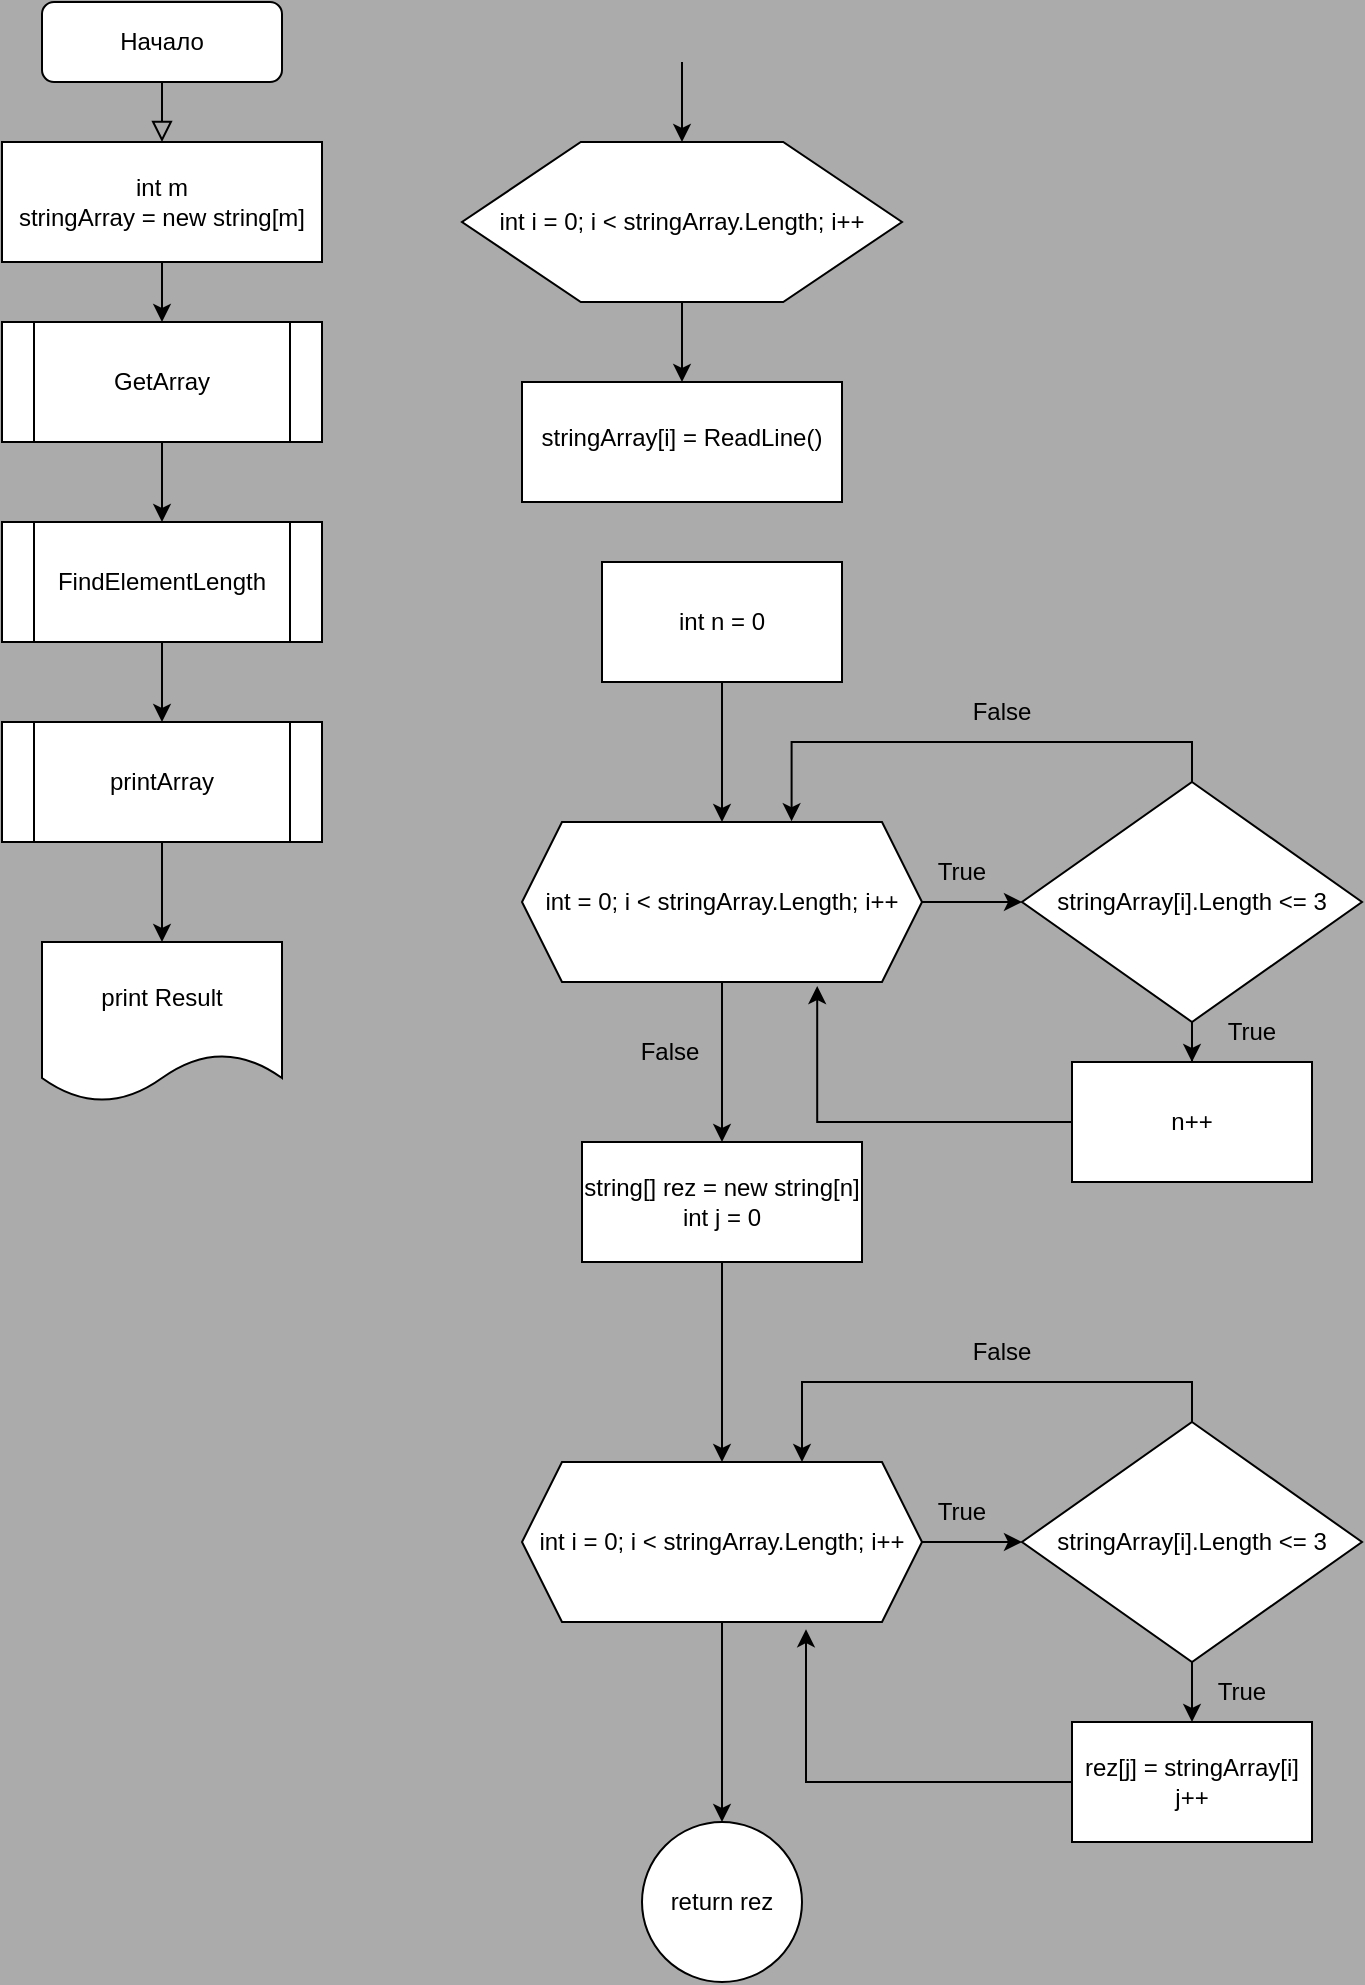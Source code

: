 <mxfile version="21.2.3" type="device">
  <diagram id="C5RBs43oDa-KdzZeNtuy" name="Page-1">
    <mxGraphModel dx="1670" dy="962" grid="0" gridSize="10" guides="1" tooltips="1" connect="1" arrows="1" fold="1" page="1" pageScale="1" pageWidth="827" pageHeight="1169" background="#ababab" math="0" shadow="0">
      <root>
        <mxCell id="WIyWlLk6GJQsqaUBKTNV-0" />
        <mxCell id="WIyWlLk6GJQsqaUBKTNV-1" parent="WIyWlLk6GJQsqaUBKTNV-0" />
        <mxCell id="WIyWlLk6GJQsqaUBKTNV-2" value="" style="rounded=0;html=1;jettySize=auto;orthogonalLoop=1;fontSize=11;endArrow=block;endFill=0;endSize=8;strokeWidth=1;shadow=0;labelBackgroundColor=none;edgeStyle=orthogonalEdgeStyle;entryX=0.5;entryY=0;entryDx=0;entryDy=0;" parent="WIyWlLk6GJQsqaUBKTNV-1" source="WIyWlLk6GJQsqaUBKTNV-3" target="bRcd3tsrmVjivhuewSI--0" edge="1">
          <mxGeometry relative="1" as="geometry">
            <mxPoint x="130" y="110" as="targetPoint" />
          </mxGeometry>
        </mxCell>
        <mxCell id="WIyWlLk6GJQsqaUBKTNV-3" value="Начало" style="rounded=1;whiteSpace=wrap;html=1;fontSize=12;glass=0;strokeWidth=1;shadow=0;" parent="WIyWlLk6GJQsqaUBKTNV-1" vertex="1">
          <mxGeometry x="50" y="20" width="120" height="40" as="geometry" />
        </mxCell>
        <mxCell id="bRcd3tsrmVjivhuewSI--2" style="edgeStyle=orthogonalEdgeStyle;rounded=0;orthogonalLoop=1;jettySize=auto;html=1;exitX=0.5;exitY=1;exitDx=0;exitDy=0;entryX=0.5;entryY=0;entryDx=0;entryDy=0;" edge="1" parent="WIyWlLk6GJQsqaUBKTNV-1" source="bRcd3tsrmVjivhuewSI--0" target="bRcd3tsrmVjivhuewSI--1">
          <mxGeometry relative="1" as="geometry" />
        </mxCell>
        <mxCell id="bRcd3tsrmVjivhuewSI--0" value="int m&lt;br&gt;stringArray = new string[m]" style="rounded=0;whiteSpace=wrap;html=1;" vertex="1" parent="WIyWlLk6GJQsqaUBKTNV-1">
          <mxGeometry x="30" y="90" width="160" height="60" as="geometry" />
        </mxCell>
        <mxCell id="bRcd3tsrmVjivhuewSI--4" style="edgeStyle=orthogonalEdgeStyle;rounded=0;orthogonalLoop=1;jettySize=auto;html=1;exitX=0.5;exitY=1;exitDx=0;exitDy=0;entryX=0.5;entryY=0;entryDx=0;entryDy=0;" edge="1" parent="WIyWlLk6GJQsqaUBKTNV-1" source="bRcd3tsrmVjivhuewSI--1" target="bRcd3tsrmVjivhuewSI--3">
          <mxGeometry relative="1" as="geometry" />
        </mxCell>
        <mxCell id="bRcd3tsrmVjivhuewSI--1" value="GetArray" style="shape=process;whiteSpace=wrap;html=1;backgroundOutline=1;" vertex="1" parent="WIyWlLk6GJQsqaUBKTNV-1">
          <mxGeometry x="30" y="180" width="160" height="60" as="geometry" />
        </mxCell>
        <mxCell id="bRcd3tsrmVjivhuewSI--6" style="edgeStyle=orthogonalEdgeStyle;rounded=0;orthogonalLoop=1;jettySize=auto;html=1;exitX=0.5;exitY=1;exitDx=0;exitDy=0;entryX=0.5;entryY=0;entryDx=0;entryDy=0;" edge="1" parent="WIyWlLk6GJQsqaUBKTNV-1" source="bRcd3tsrmVjivhuewSI--3" target="bRcd3tsrmVjivhuewSI--5">
          <mxGeometry relative="1" as="geometry" />
        </mxCell>
        <mxCell id="bRcd3tsrmVjivhuewSI--3" value="FindElementLength" style="shape=process;whiteSpace=wrap;html=1;backgroundOutline=1;" vertex="1" parent="WIyWlLk6GJQsqaUBKTNV-1">
          <mxGeometry x="30" y="280" width="160" height="60" as="geometry" />
        </mxCell>
        <mxCell id="bRcd3tsrmVjivhuewSI--8" style="edgeStyle=orthogonalEdgeStyle;rounded=0;orthogonalLoop=1;jettySize=auto;html=1;exitX=0.5;exitY=1;exitDx=0;exitDy=0;entryX=0.5;entryY=0;entryDx=0;entryDy=0;" edge="1" parent="WIyWlLk6GJQsqaUBKTNV-1" source="bRcd3tsrmVjivhuewSI--5" target="bRcd3tsrmVjivhuewSI--7">
          <mxGeometry relative="1" as="geometry" />
        </mxCell>
        <mxCell id="bRcd3tsrmVjivhuewSI--5" value="printArray" style="shape=process;whiteSpace=wrap;html=1;backgroundOutline=1;" vertex="1" parent="WIyWlLk6GJQsqaUBKTNV-1">
          <mxGeometry x="30" y="380" width="160" height="60" as="geometry" />
        </mxCell>
        <mxCell id="bRcd3tsrmVjivhuewSI--7" value="print Result" style="shape=document;whiteSpace=wrap;html=1;boundedLbl=1;" vertex="1" parent="WIyWlLk6GJQsqaUBKTNV-1">
          <mxGeometry x="50" y="490" width="120" height="80" as="geometry" />
        </mxCell>
        <mxCell id="bRcd3tsrmVjivhuewSI--9" value="" style="endArrow=classic;html=1;rounded=0;entryX=0.5;entryY=0;entryDx=0;entryDy=0;entryPerimeter=0;" edge="1" parent="WIyWlLk6GJQsqaUBKTNV-1" target="bRcd3tsrmVjivhuewSI--10">
          <mxGeometry width="50" height="50" relative="1" as="geometry">
            <mxPoint x="370" y="50" as="sourcePoint" />
            <mxPoint x="370" y="100" as="targetPoint" />
          </mxGeometry>
        </mxCell>
        <mxCell id="bRcd3tsrmVjivhuewSI--16" value="" style="edgeStyle=orthogonalEdgeStyle;rounded=0;orthogonalLoop=1;jettySize=auto;html=1;" edge="1" parent="WIyWlLk6GJQsqaUBKTNV-1" source="bRcd3tsrmVjivhuewSI--10" target="bRcd3tsrmVjivhuewSI--15">
          <mxGeometry relative="1" as="geometry" />
        </mxCell>
        <mxCell id="bRcd3tsrmVjivhuewSI--10" value="" style="verticalLabelPosition=bottom;verticalAlign=top;html=1;shape=hexagon;perimeter=hexagonPerimeter2;arcSize=6;size=0.27;" vertex="1" parent="WIyWlLk6GJQsqaUBKTNV-1">
          <mxGeometry x="260" y="90" width="220" height="80" as="geometry" />
        </mxCell>
        <mxCell id="bRcd3tsrmVjivhuewSI--14" value="int i = 0; i &amp;lt; stringArray.Length; i++" style="text;html=1;strokeColor=none;fillColor=none;align=center;verticalAlign=middle;whiteSpace=wrap;rounded=0;" vertex="1" parent="WIyWlLk6GJQsqaUBKTNV-1">
          <mxGeometry x="270" y="115" width="200" height="30" as="geometry" />
        </mxCell>
        <mxCell id="bRcd3tsrmVjivhuewSI--15" value="&lt;br&gt;stringArray[i] = ReadLine()" style="whiteSpace=wrap;html=1;verticalAlign=top;arcSize=6;" vertex="1" parent="WIyWlLk6GJQsqaUBKTNV-1">
          <mxGeometry x="290" y="210" width="160" height="60" as="geometry" />
        </mxCell>
        <mxCell id="bRcd3tsrmVjivhuewSI--19" value="" style="edgeStyle=orthogonalEdgeStyle;rounded=0;orthogonalLoop=1;jettySize=auto;html=1;" edge="1" parent="WIyWlLk6GJQsqaUBKTNV-1" source="bRcd3tsrmVjivhuewSI--17" target="bRcd3tsrmVjivhuewSI--18">
          <mxGeometry relative="1" as="geometry" />
        </mxCell>
        <mxCell id="bRcd3tsrmVjivhuewSI--17" value="int n = 0" style="rounded=0;whiteSpace=wrap;html=1;" vertex="1" parent="WIyWlLk6GJQsqaUBKTNV-1">
          <mxGeometry x="330" y="300" width="120" height="60" as="geometry" />
        </mxCell>
        <mxCell id="bRcd3tsrmVjivhuewSI--21" value="" style="edgeStyle=orthogonalEdgeStyle;rounded=0;orthogonalLoop=1;jettySize=auto;html=1;" edge="1" parent="WIyWlLk6GJQsqaUBKTNV-1" source="bRcd3tsrmVjivhuewSI--18" target="bRcd3tsrmVjivhuewSI--20">
          <mxGeometry relative="1" as="geometry" />
        </mxCell>
        <mxCell id="bRcd3tsrmVjivhuewSI--30" value="" style="edgeStyle=orthogonalEdgeStyle;rounded=0;orthogonalLoop=1;jettySize=auto;html=1;" edge="1" parent="WIyWlLk6GJQsqaUBKTNV-1" source="bRcd3tsrmVjivhuewSI--18" target="bRcd3tsrmVjivhuewSI--29">
          <mxGeometry relative="1" as="geometry" />
        </mxCell>
        <mxCell id="bRcd3tsrmVjivhuewSI--18" value="int = 0; i &amp;lt; stringArray.Length; i++" style="shape=hexagon;perimeter=hexagonPerimeter2;whiteSpace=wrap;html=1;fixedSize=1;rounded=0;" vertex="1" parent="WIyWlLk6GJQsqaUBKTNV-1">
          <mxGeometry x="290" y="430" width="200" height="80" as="geometry" />
        </mxCell>
        <mxCell id="bRcd3tsrmVjivhuewSI--23" value="" style="edgeStyle=orthogonalEdgeStyle;rounded=0;orthogonalLoop=1;jettySize=auto;html=1;" edge="1" parent="WIyWlLk6GJQsqaUBKTNV-1" source="bRcd3tsrmVjivhuewSI--20" target="bRcd3tsrmVjivhuewSI--22">
          <mxGeometry relative="1" as="geometry" />
        </mxCell>
        <mxCell id="bRcd3tsrmVjivhuewSI--24" style="edgeStyle=orthogonalEdgeStyle;rounded=0;orthogonalLoop=1;jettySize=auto;html=1;exitX=0.5;exitY=0;exitDx=0;exitDy=0;entryX=0.674;entryY=-0.005;entryDx=0;entryDy=0;entryPerimeter=0;" edge="1" parent="WIyWlLk6GJQsqaUBKTNV-1" source="bRcd3tsrmVjivhuewSI--20" target="bRcd3tsrmVjivhuewSI--18">
          <mxGeometry relative="1" as="geometry" />
        </mxCell>
        <mxCell id="bRcd3tsrmVjivhuewSI--20" value="stringArray[i].Length &amp;lt;= 3" style="rhombus;whiteSpace=wrap;html=1;rounded=0;" vertex="1" parent="WIyWlLk6GJQsqaUBKTNV-1">
          <mxGeometry x="540" y="410" width="170" height="120" as="geometry" />
        </mxCell>
        <mxCell id="bRcd3tsrmVjivhuewSI--25" style="edgeStyle=orthogonalEdgeStyle;rounded=0;orthogonalLoop=1;jettySize=auto;html=1;exitX=0;exitY=0.5;exitDx=0;exitDy=0;entryX=0.738;entryY=1.025;entryDx=0;entryDy=0;entryPerimeter=0;" edge="1" parent="WIyWlLk6GJQsqaUBKTNV-1" source="bRcd3tsrmVjivhuewSI--22" target="bRcd3tsrmVjivhuewSI--18">
          <mxGeometry relative="1" as="geometry" />
        </mxCell>
        <mxCell id="bRcd3tsrmVjivhuewSI--22" value="n++" style="whiteSpace=wrap;html=1;rounded=0;" vertex="1" parent="WIyWlLk6GJQsqaUBKTNV-1">
          <mxGeometry x="565" y="550" width="120" height="60" as="geometry" />
        </mxCell>
        <mxCell id="bRcd3tsrmVjivhuewSI--26" value="True" style="text;html=1;strokeColor=none;fillColor=none;align=center;verticalAlign=middle;whiteSpace=wrap;rounded=0;" vertex="1" parent="WIyWlLk6GJQsqaUBKTNV-1">
          <mxGeometry x="625" y="520" width="60" height="30" as="geometry" />
        </mxCell>
        <mxCell id="bRcd3tsrmVjivhuewSI--27" value="False" style="text;html=1;strokeColor=none;fillColor=none;align=center;verticalAlign=middle;whiteSpace=wrap;rounded=0;" vertex="1" parent="WIyWlLk6GJQsqaUBKTNV-1">
          <mxGeometry x="500" y="360" width="60" height="30" as="geometry" />
        </mxCell>
        <mxCell id="bRcd3tsrmVjivhuewSI--28" value="True" style="text;html=1;strokeColor=none;fillColor=none;align=center;verticalAlign=middle;whiteSpace=wrap;rounded=0;" vertex="1" parent="WIyWlLk6GJQsqaUBKTNV-1">
          <mxGeometry x="480" y="440" width="60" height="30" as="geometry" />
        </mxCell>
        <mxCell id="bRcd3tsrmVjivhuewSI--33" value="" style="edgeStyle=orthogonalEdgeStyle;rounded=0;orthogonalLoop=1;jettySize=auto;html=1;" edge="1" parent="WIyWlLk6GJQsqaUBKTNV-1" source="bRcd3tsrmVjivhuewSI--29" target="bRcd3tsrmVjivhuewSI--32">
          <mxGeometry relative="1" as="geometry" />
        </mxCell>
        <mxCell id="bRcd3tsrmVjivhuewSI--29" value="string[] rez = new string[n]&lt;br&gt;int j = 0" style="whiteSpace=wrap;html=1;rounded=0;" vertex="1" parent="WIyWlLk6GJQsqaUBKTNV-1">
          <mxGeometry x="320" y="590" width="140" height="60" as="geometry" />
        </mxCell>
        <mxCell id="bRcd3tsrmVjivhuewSI--31" value="False" style="text;html=1;strokeColor=none;fillColor=none;align=center;verticalAlign=middle;whiteSpace=wrap;rounded=0;" vertex="1" parent="WIyWlLk6GJQsqaUBKTNV-1">
          <mxGeometry x="334" y="530" width="60" height="30" as="geometry" />
        </mxCell>
        <mxCell id="bRcd3tsrmVjivhuewSI--35" value="" style="edgeStyle=orthogonalEdgeStyle;rounded=0;orthogonalLoop=1;jettySize=auto;html=1;" edge="1" parent="WIyWlLk6GJQsqaUBKTNV-1" source="bRcd3tsrmVjivhuewSI--32" target="bRcd3tsrmVjivhuewSI--34">
          <mxGeometry relative="1" as="geometry" />
        </mxCell>
        <mxCell id="bRcd3tsrmVjivhuewSI--44" value="" style="edgeStyle=orthogonalEdgeStyle;rounded=0;orthogonalLoop=1;jettySize=auto;html=1;" edge="1" parent="WIyWlLk6GJQsqaUBKTNV-1" source="bRcd3tsrmVjivhuewSI--32" target="bRcd3tsrmVjivhuewSI--43">
          <mxGeometry relative="1" as="geometry" />
        </mxCell>
        <mxCell id="bRcd3tsrmVjivhuewSI--32" value="int i = 0; i &amp;lt; stringArray.Length; i++" style="shape=hexagon;perimeter=hexagonPerimeter2;whiteSpace=wrap;html=1;fixedSize=1;rounded=0;" vertex="1" parent="WIyWlLk6GJQsqaUBKTNV-1">
          <mxGeometry x="290" y="750" width="200" height="80" as="geometry" />
        </mxCell>
        <mxCell id="bRcd3tsrmVjivhuewSI--36" style="edgeStyle=orthogonalEdgeStyle;rounded=0;orthogonalLoop=1;jettySize=auto;html=1;exitX=0.5;exitY=0;exitDx=0;exitDy=0;entryX=0.7;entryY=0;entryDx=0;entryDy=0;entryPerimeter=0;" edge="1" parent="WIyWlLk6GJQsqaUBKTNV-1" source="bRcd3tsrmVjivhuewSI--34" target="bRcd3tsrmVjivhuewSI--32">
          <mxGeometry relative="1" as="geometry" />
        </mxCell>
        <mxCell id="bRcd3tsrmVjivhuewSI--38" value="" style="edgeStyle=orthogonalEdgeStyle;rounded=0;orthogonalLoop=1;jettySize=auto;html=1;" edge="1" parent="WIyWlLk6GJQsqaUBKTNV-1" source="bRcd3tsrmVjivhuewSI--34" target="bRcd3tsrmVjivhuewSI--37">
          <mxGeometry relative="1" as="geometry" />
        </mxCell>
        <mxCell id="bRcd3tsrmVjivhuewSI--34" value="stringArray[i].Length &amp;lt;= 3" style="rhombus;whiteSpace=wrap;html=1;rounded=0;" vertex="1" parent="WIyWlLk6GJQsqaUBKTNV-1">
          <mxGeometry x="540" y="730" width="170" height="120" as="geometry" />
        </mxCell>
        <mxCell id="bRcd3tsrmVjivhuewSI--39" style="edgeStyle=orthogonalEdgeStyle;rounded=0;orthogonalLoop=1;jettySize=auto;html=1;exitX=0;exitY=0.5;exitDx=0;exitDy=0;entryX=0.71;entryY=1.045;entryDx=0;entryDy=0;entryPerimeter=0;" edge="1" parent="WIyWlLk6GJQsqaUBKTNV-1" source="bRcd3tsrmVjivhuewSI--37" target="bRcd3tsrmVjivhuewSI--32">
          <mxGeometry relative="1" as="geometry" />
        </mxCell>
        <mxCell id="bRcd3tsrmVjivhuewSI--37" value="rez[j] = stringArray[i]&lt;br&gt;j++" style="whiteSpace=wrap;html=1;rounded=0;" vertex="1" parent="WIyWlLk6GJQsqaUBKTNV-1">
          <mxGeometry x="565" y="880" width="120" height="60" as="geometry" />
        </mxCell>
        <mxCell id="bRcd3tsrmVjivhuewSI--40" value="True" style="text;html=1;strokeColor=none;fillColor=none;align=center;verticalAlign=middle;whiteSpace=wrap;rounded=0;" vertex="1" parent="WIyWlLk6GJQsqaUBKTNV-1">
          <mxGeometry x="480" y="760" width="60" height="30" as="geometry" />
        </mxCell>
        <mxCell id="bRcd3tsrmVjivhuewSI--41" value="True" style="text;html=1;strokeColor=none;fillColor=none;align=center;verticalAlign=middle;whiteSpace=wrap;rounded=0;" vertex="1" parent="WIyWlLk6GJQsqaUBKTNV-1">
          <mxGeometry x="620" y="850" width="60" height="30" as="geometry" />
        </mxCell>
        <mxCell id="bRcd3tsrmVjivhuewSI--42" value="False" style="text;html=1;strokeColor=none;fillColor=none;align=center;verticalAlign=middle;whiteSpace=wrap;rounded=0;" vertex="1" parent="WIyWlLk6GJQsqaUBKTNV-1">
          <mxGeometry x="500" y="680" width="60" height="30" as="geometry" />
        </mxCell>
        <mxCell id="bRcd3tsrmVjivhuewSI--43" value="return rez" style="ellipse;whiteSpace=wrap;html=1;rounded=0;" vertex="1" parent="WIyWlLk6GJQsqaUBKTNV-1">
          <mxGeometry x="350" y="930" width="80" height="80" as="geometry" />
        </mxCell>
      </root>
    </mxGraphModel>
  </diagram>
</mxfile>
